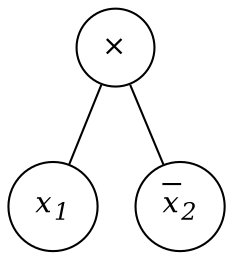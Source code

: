 graph{
  {
    node [shape=circle]
  }

  a [shape=circle, label=<&times;>]
  b [shape=circle, label=<<I>x<SUB>1</SUB></I>>]
  c [shape=circle, label=<<I><O>x</O><SUB>2</SUB></I>>]

  a -- b
  a -- c
}
